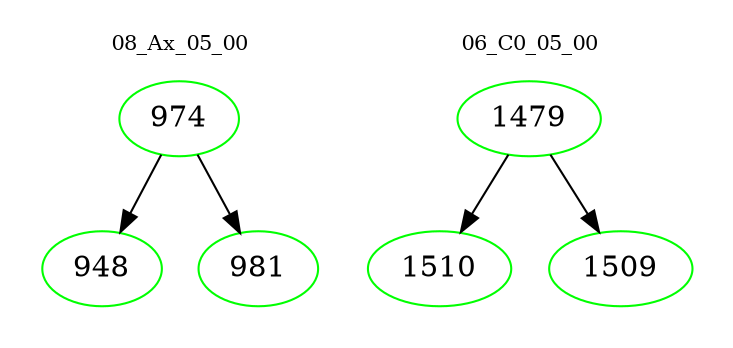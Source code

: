 digraph{
subgraph cluster_0 {
color = white
label = "08_Ax_05_00";
fontsize=10;
T0_974 [label="974", color="green"]
T0_974 -> T0_948 [color="black"]
T0_948 [label="948", color="green"]
T0_974 -> T0_981 [color="black"]
T0_981 [label="981", color="green"]
}
subgraph cluster_1 {
color = white
label = "06_C0_05_00";
fontsize=10;
T1_1479 [label="1479", color="green"]
T1_1479 -> T1_1510 [color="black"]
T1_1510 [label="1510", color="green"]
T1_1479 -> T1_1509 [color="black"]
T1_1509 [label="1509", color="green"]
}
}
